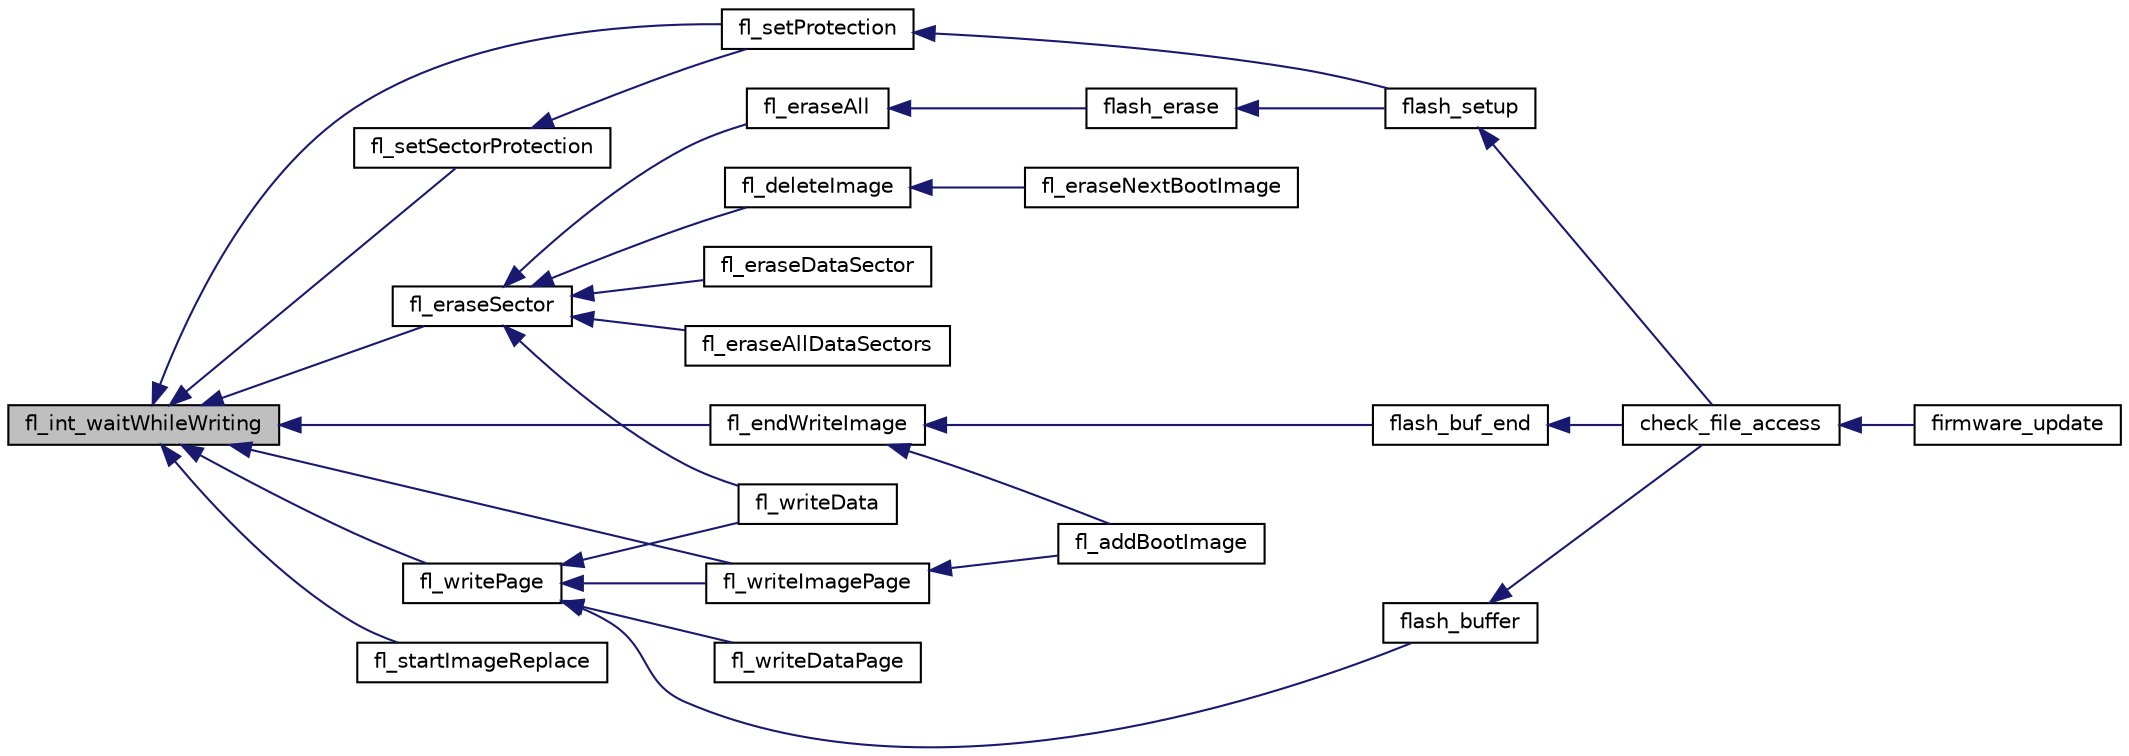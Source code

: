 digraph "fl_int_waitWhileWriting"
{
 // INTERACTIVE_SVG=YES
  edge [fontname="Helvetica",fontsize="10",labelfontname="Helvetica",labelfontsize="10"];
  node [fontname="Helvetica",fontsize="10",shape=record];
  rankdir="LR";
  Node1 [label="fl_int_waitWhileWriting",height=0.2,width=0.4,color="black", fillcolor="grey75", style="filled" fontcolor="black"];
  Node1 -> Node2 [dir="back",color="midnightblue",fontsize="10",style="solid",fontname="Helvetica"];
  Node2 [label="fl_endWriteImage",height=0.2,width=0.4,color="black", fillcolor="white", style="filled",URL="$flashlib_8c.html#af7955bbee8d2a50e0bd245d6440f6481"];
  Node2 -> Node3 [dir="back",color="midnightblue",fontsize="10",style="solid",fontname="Helvetica"];
  Node3 [label="flash_buf_end",height=0.2,width=0.4,color="black", fillcolor="white", style="filled",URL="$flash__write_8c.html#a3e54da2e8e6ba5af71398e3a5231418e"];
  Node3 -> Node4 [dir="back",color="midnightblue",fontsize="10",style="solid",fontname="Helvetica"];
  Node4 [label="check_file_access",height=0.2,width=0.4,color="black", fillcolor="white", style="filled",URL="$flash__somanet_8xc.html#a17156495777f802c805e3b2bb340500c"];
  Node4 -> Node5 [dir="back",color="midnightblue",fontsize="10",style="solid",fontname="Helvetica"];
  Node5 [label="firmware_update",height=0.2,width=0.4,color="black", fillcolor="white", style="filled",URL="$flash__somanet_8xc.html#a9e5fd5ed65b86c6c5a9aa1ffabc08486",tooltip="Firmware update function This thread must be on CORE 0 only. "];
  Node2 -> Node6 [dir="back",color="midnightblue",fontsize="10",style="solid",fontname="Helvetica"];
  Node6 [label="fl_addBootImage",height=0.2,width=0.4,color="black", fillcolor="white", style="filled",URL="$flashlib_8c.html#a0e9859ecf89b920715c00666e515a228"];
  Node1 -> Node7 [dir="back",color="midnightblue",fontsize="10",style="solid",fontname="Helvetica"];
  Node7 [label="fl_eraseSector",height=0.2,width=0.4,color="black", fillcolor="white", style="filled",URL="$flashlib_8c.html#a2876e611cf9546f70196d3eba65e551c"];
  Node7 -> Node8 [dir="back",color="midnightblue",fontsize="10",style="solid",fontname="Helvetica"];
  Node8 [label="fl_eraseAll",height=0.2,width=0.4,color="black", fillcolor="white", style="filled",URL="$flashlib_8c.html#af2ef69107a081338100714f35b55d2b4"];
  Node8 -> Node9 [dir="back",color="midnightblue",fontsize="10",style="solid",fontname="Helvetica"];
  Node9 [label="flash_erase",height=0.2,width=0.4,color="black", fillcolor="white", style="filled",URL="$flash__write_8c.html#ab0f5e74332e187a2dbcd0f78f48458e8"];
  Node9 -> Node10 [dir="back",color="midnightblue",fontsize="10",style="solid",fontname="Helvetica"];
  Node10 [label="flash_setup",height=0.2,width=0.4,color="black", fillcolor="white", style="filled",URL="$flash__write_8c.html#a68a08738ba4df3403b89a376ac330862"];
  Node10 -> Node4 [dir="back",color="midnightblue",fontsize="10",style="solid",fontname="Helvetica"];
  Node7 -> Node11 [dir="back",color="midnightblue",fontsize="10",style="solid",fontname="Helvetica"];
  Node11 [label="fl_eraseDataSector",height=0.2,width=0.4,color="black", fillcolor="white", style="filled",URL="$flashlib_8c.html#a706db7e49dc9b87c5eb4b08703766e07"];
  Node7 -> Node12 [dir="back",color="midnightblue",fontsize="10",style="solid",fontname="Helvetica"];
  Node12 [label="fl_eraseAllDataSectors",height=0.2,width=0.4,color="black", fillcolor="white", style="filled",URL="$flashlib_8c.html#a1a2f7c26d4b3f30997961c54cc86091f"];
  Node7 -> Node13 [dir="back",color="midnightblue",fontsize="10",style="solid",fontname="Helvetica"];
  Node13 [label="fl_deleteImage",height=0.2,width=0.4,color="black", fillcolor="white", style="filled",URL="$flashlib_8c.html#acb5319d1f07823b2be65a52aa6ccc584"];
  Node13 -> Node14 [dir="back",color="midnightblue",fontsize="10",style="solid",fontname="Helvetica"];
  Node14 [label="fl_eraseNextBootImage",height=0.2,width=0.4,color="black", fillcolor="white", style="filled",URL="$flashlib_8c.html#a46bc82cb8669dd0e1c304e8528a02706"];
  Node7 -> Node15 [dir="back",color="midnightblue",fontsize="10",style="solid",fontname="Helvetica"];
  Node15 [label="fl_writeData",height=0.2,width=0.4,color="black", fillcolor="white", style="filled",URL="$flashlib_8c.html#a0b9de23c2221ee978540ccf39df36f58"];
  Node1 -> Node16 [dir="back",color="midnightblue",fontsize="10",style="solid",fontname="Helvetica"];
  Node16 [label="fl_setProtection",height=0.2,width=0.4,color="black", fillcolor="white", style="filled",URL="$flashlib_8c.html#a3558707626664fd2f5f6a5da36f606d5"];
  Node16 -> Node10 [dir="back",color="midnightblue",fontsize="10",style="solid",fontname="Helvetica"];
  Node1 -> Node17 [dir="back",color="midnightblue",fontsize="10",style="solid",fontname="Helvetica"];
  Node17 [label="fl_setSectorProtection",height=0.2,width=0.4,color="black", fillcolor="white", style="filled",URL="$flashlib_8c.html#a1327d915bc1202dec40911e92977fcb7"];
  Node17 -> Node16 [dir="back",color="midnightblue",fontsize="10",style="solid",fontname="Helvetica"];
  Node1 -> Node18 [dir="back",color="midnightblue",fontsize="10",style="solid",fontname="Helvetica"];
  Node18 [label="fl_startImageReplace",height=0.2,width=0.4,color="black", fillcolor="white", style="filled",URL="$flashlib_8c.html#a2283b2bbef1676ab78debaea8807f0a8"];
  Node1 -> Node19 [dir="back",color="midnightblue",fontsize="10",style="solid",fontname="Helvetica"];
  Node19 [label="fl_writeImagePage",height=0.2,width=0.4,color="black", fillcolor="white", style="filled",URL="$flashlib_8c.html#a798d15cac91a60cf0d42ef5dbaddafe4"];
  Node19 -> Node6 [dir="back",color="midnightblue",fontsize="10",style="solid",fontname="Helvetica"];
  Node1 -> Node20 [dir="back",color="midnightblue",fontsize="10",style="solid",fontname="Helvetica"];
  Node20 [label="fl_writePage",height=0.2,width=0.4,color="black", fillcolor="white", style="filled",URL="$flashlib_8c.html#a4674d4a2c001df74f5896bfa2b755fc6"];
  Node20 -> Node21 [dir="back",color="midnightblue",fontsize="10",style="solid",fontname="Helvetica"];
  Node21 [label="flash_buffer",height=0.2,width=0.4,color="black", fillcolor="white", style="filled",URL="$flash__write_8c.html#aa95af78c975518743162c9e42fd4abf3"];
  Node21 -> Node4 [dir="back",color="midnightblue",fontsize="10",style="solid",fontname="Helvetica"];
  Node20 -> Node22 [dir="back",color="midnightblue",fontsize="10",style="solid",fontname="Helvetica"];
  Node22 [label="fl_writeDataPage",height=0.2,width=0.4,color="black", fillcolor="white", style="filled",URL="$flashlib_8c.html#a3c30029697e228c4c0e03f1bf9f2e5ce"];
  Node20 -> Node19 [dir="back",color="midnightblue",fontsize="10",style="solid",fontname="Helvetica"];
  Node20 -> Node15 [dir="back",color="midnightblue",fontsize="10",style="solid",fontname="Helvetica"];
}
